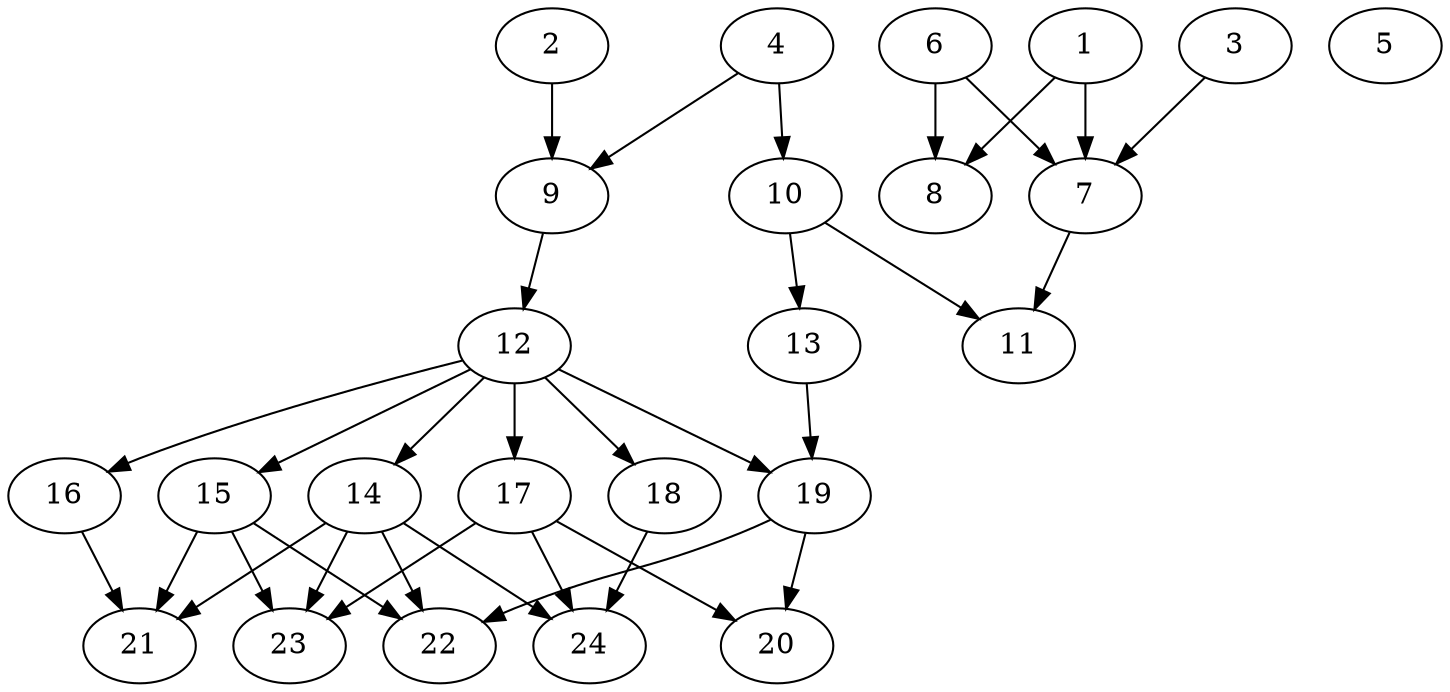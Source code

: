 // DAG (tier=2-normal, mode=compute, n=24, ccr=0.361, fat=0.512, density=0.484, regular=0.542, jump=0.193, mindata=524288, maxdata=8388608)
// DAG automatically generated by daggen at Sun Aug 24 16:33:33 2025
// /home/ermia/Project/Environments/daggen/bin/daggen --dot --ccr 0.361 --fat 0.512 --regular 0.542 --density 0.484 --jump 0.193 --mindata 524288 --maxdata 8388608 -n 24 
digraph G {
  1 [size="182372236539123990528", alpha="0.05", expect_size="91186118269561995264"]
  1 -> 7 [size ="257273943293952"]
  1 -> 8 [size ="257273943293952"]
  2 [size="186735248010950", alpha="0.20", expect_size="93367624005475"]
  2 -> 9 [size ="12485604147200"]
  3 [size="7505405140487064", alpha="0.15", expect_size="3752702570243532"]
  3 -> 7 [size ="162624985628672"]
  4 [size="182416787216363936", alpha="0.17", expect_size="91208393608181968"]
  4 -> 9 [size ="370742113861632"]
  4 -> 10 [size ="370742113861632"]
  5 [size="254789943182653128704", alpha="0.09", expect_size="127394971591326564352"]
  6 [size="53380269187102932992", alpha="0.09", expect_size="26690134593551466496"]
  6 -> 7 [size ="113416740012032"]
  6 -> 8 [size ="113416740012032"]
  7 [size="12411554060385302", alpha="0.04", expect_size="6205777030192651"]
  7 -> 11 [size ="340490587209728"]
  8 [size="962799318637120896", alpha="0.08", expect_size="481399659318560448"]
  9 [size="1387067854178391", alpha="0.07", expect_size="693533927089195"]
  9 -> 12 [size ="44917606842368"]
  10 [size="240468318472558624", alpha="0.01", expect_size="120234159236279312"]
  10 -> 11 [size ="177734546358272"]
  10 -> 13 [size ="177734546358272"]
  11 [size="366612976834560", alpha="0.18", expect_size="183306488417280"]
  12 [size="109167863899090736", alpha="0.05", expect_size="54583931949545368"]
  12 -> 14 [size ="156551557939200"]
  12 -> 15 [size ="156551557939200"]
  12 -> 16 [size ="156551557939200"]
  12 -> 17 [size ="156551557939200"]
  12 -> 18 [size ="156551557939200"]
  12 -> 19 [size ="156551557939200"]
  13 [size="141346507741800169472", alpha="0.00", expect_size="70673253870900084736"]
  13 -> 19 [size ="217076782333952"]
  14 [size="7628922507086512", alpha="0.16", expect_size="3814461253543256"]
  14 -> 21 [size ="3947645370368"]
  14 -> 22 [size ="3947645370368"]
  14 -> 23 [size ="3947645370368"]
  14 -> 24 [size ="3947645370368"]
  15 [size="89285119802650992", alpha="0.00", expect_size="44642559901325496"]
  15 -> 21 [size ="50723236610048"]
  15 -> 22 [size ="50723236610048"]
  15 -> 23 [size ="50723236610048"]
  16 [size="419235198706416448", alpha="0.16", expect_size="209617599353208224"]
  16 -> 21 [size ="189028968169472"]
  17 [size="16485349297430664", alpha="0.14", expect_size="8242674648715332"]
  17 -> 20 [size ="24788009484288"]
  17 -> 23 [size ="24788009484288"]
  17 -> 24 [size ="24788009484288"]
  18 [size="257823043879714688", alpha="0.13", expect_size="128911521939857344"]
  18 -> 24 [size ="185304350720000"]
  19 [size="15798451521918066", alpha="0.07", expect_size="7899225760959033"]
  19 -> 20 [size ="426570455973888"]
  19 -> 22 [size ="426570455973888"]
  20 [size="5264483480437376", alpha="0.05", expect_size="2632241740218688"]
  21 [size="8792233246253701", alpha="0.17", expect_size="4396116623126850"]
  22 [size="185678973684612", alpha="0.06", expect_size="92839486842306"]
  23 [size="117978350736643520", alpha="0.17", expect_size="58989175368321760"]
  24 [size="35515257443057664000", alpha="0.10", expect_size="17757628721528832000"]
}
